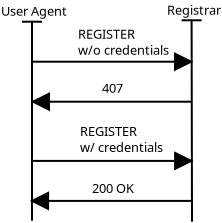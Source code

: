 <?xml version="1.0" encoding="UTF-8"?>
<dia:diagram xmlns:dia="http://www.lysator.liu.se/~alla/dia/"><dia:layer name="Background" visible="true"><dia:object type="Standard - Line" version="0" id="O0"><dia:attribute name="obj_pos"><dia:point val="1.85,1.05"/></dia:attribute><dia:attribute name="obj_bb"><dia:rectangle val="1.8,1;1.9,11.05"/></dia:attribute><dia:attribute name="conn_endpoints"><dia:point val="1.85,1.05"/><dia:point val="1.85,11"/></dia:attribute><dia:attribute name="numcp"><dia:int val="1"/></dia:attribute><dia:connections><dia:connection handle="0" to="O6" connection="0"/></dia:connections></dia:object><dia:object type="Standard - Line" version="0" id="O1"><dia:attribute name="obj_pos"><dia:point val="9.83,0.98"/></dia:attribute><dia:attribute name="obj_bb"><dia:rectangle val="9.78,0.93;9.9,11.1"/></dia:attribute><dia:attribute name="conn_endpoints"><dia:point val="9.83,0.98"/><dia:point val="9.85,11.05"/></dia:attribute><dia:attribute name="numcp"><dia:int val="1"/></dia:attribute><dia:connections><dia:connection handle="0" to="O7" connection="0"/></dia:connections></dia:object><dia:object type="Standard - Line" version="0" id="O2"><dia:attribute name="obj_pos"><dia:point val="1.85,3.05"/></dia:attribute><dia:attribute name="obj_bb"><dia:rectangle val="1.8,2.25;9.9,3.85"/></dia:attribute><dia:attribute name="conn_endpoints"><dia:point val="1.85,3.05"/><dia:point val="9.85,3.05"/></dia:attribute><dia:attribute name="numcp"><dia:int val="1"/></dia:attribute><dia:attribute name="end_arrow"><dia:enum val="3"/></dia:attribute><dia:attribute name="end_arrow_length"><dia:real val="0.8"/></dia:attribute><dia:attribute name="end_arrow_width"><dia:real val="0.8"/></dia:attribute></dia:object><dia:object type="Standard - Line" version="0" id="O3"><dia:attribute name="obj_pos"><dia:point val="9.85,5.05"/></dia:attribute><dia:attribute name="obj_bb"><dia:rectangle val="1.8,4.25;9.9,5.85"/></dia:attribute><dia:attribute name="conn_endpoints"><dia:point val="9.85,5.05"/><dia:point val="1.85,5.05"/></dia:attribute><dia:attribute name="numcp"><dia:int val="1"/></dia:attribute><dia:attribute name="end_arrow"><dia:enum val="3"/></dia:attribute><dia:attribute name="end_arrow_length"><dia:real val="0.8"/></dia:attribute><dia:attribute name="end_arrow_width"><dia:real val="0.8"/></dia:attribute></dia:object><dia:object type="Standard - Text" version="0" id="O4"><dia:attribute name="obj_pos"><dia:point val="4.15,1.9"/></dia:attribute><dia:attribute name="obj_bb"><dia:rectangle val="4.15,1.228;8.273,3.145"/></dia:attribute><dia:attribute name="text"><dia:composite type="text"><dia:attribute name="string"><dia:string>#REGISTER
w/o credentials#</dia:string></dia:attribute><dia:attribute name="font"><dia:font family="sans" style="0" name="Courier"/></dia:attribute><dia:attribute name="height"><dia:real val="0.8"/></dia:attribute><dia:attribute name="pos"><dia:point val="4.15,1.9"/></dia:attribute><dia:attribute name="color"><dia:color val="#000000"/></dia:attribute><dia:attribute name="alignment"><dia:enum val="0"/></dia:attribute></dia:composite></dia:attribute></dia:object><dia:object type="Standard - Text" version="0" id="O5"><dia:attribute name="obj_pos"><dia:point val="5.35,4.6"/></dia:attribute><dia:attribute name="obj_bb"><dia:rectangle val="5.35,3.95;6.4,5"/></dia:attribute><dia:attribute name="text"><dia:composite type="text"><dia:attribute name="string"><dia:string>#407#</dia:string></dia:attribute><dia:attribute name="font"><dia:font family="sans" style="0" name="Courier"/></dia:attribute><dia:attribute name="height"><dia:real val="0.8"/></dia:attribute><dia:attribute name="pos"><dia:point val="5.35,4.6"/></dia:attribute><dia:attribute name="color"><dia:color val="#000000"/></dia:attribute><dia:attribute name="alignment"><dia:enum val="0"/></dia:attribute></dia:composite></dia:attribute></dia:object><dia:object type="Standard - Line" version="0" id="O6"><dia:attribute name="obj_pos"><dia:point val="1.35,1.05"/></dia:attribute><dia:attribute name="obj_bb"><dia:rectangle val="1.3,1;2.4,1.1"/></dia:attribute><dia:attribute name="conn_endpoints"><dia:point val="1.35,1.05"/><dia:point val="2.35,1.05"/></dia:attribute><dia:attribute name="numcp"><dia:int val="1"/></dia:attribute></dia:object><dia:object type="Standard - Line" version="0" id="O7"><dia:attribute name="obj_pos"><dia:point val="9.33,0.98"/></dia:attribute><dia:attribute name="obj_bb"><dia:rectangle val="9.28,0.93;10.38,1.03"/></dia:attribute><dia:attribute name="conn_endpoints"><dia:point val="9.33,0.98"/><dia:point val="10.33,0.98"/></dia:attribute><dia:attribute name="numcp"><dia:int val="1"/></dia:attribute></dia:object><dia:object type="Standard - Text" version="0" id="O8"><dia:attribute name="obj_pos"><dia:point val="0.3,0.75"/></dia:attribute><dia:attribute name="obj_bb"><dia:rectangle val="0.3,0.1;3.35,1.15"/></dia:attribute><dia:attribute name="text"><dia:composite type="text"><dia:attribute name="string"><dia:string>#User Agent#</dia:string></dia:attribute><dia:attribute name="font"><dia:font family="sans" style="0" name="Courier"/></dia:attribute><dia:attribute name="height"><dia:real val="0.8"/></dia:attribute><dia:attribute name="pos"><dia:point val="0.3,0.75"/></dia:attribute><dia:attribute name="color"><dia:color val="#000000"/></dia:attribute><dia:attribute name="alignment"><dia:enum val="0"/></dia:attribute></dia:composite></dia:attribute></dia:object><dia:object type="Standard - Text" version="0" id="O9"><dia:attribute name="obj_pos"><dia:point val="8.6,0.7"/></dia:attribute><dia:attribute name="obj_bb"><dia:rectangle val="8.6,0.05;11.1,1.1"/></dia:attribute><dia:attribute name="text"><dia:composite type="text"><dia:attribute name="string"><dia:string>#Registrar#</dia:string></dia:attribute><dia:attribute name="font"><dia:font family="sans" style="0" name="Courier"/></dia:attribute><dia:attribute name="height"><dia:real val="0.8"/></dia:attribute><dia:attribute name="pos"><dia:point val="8.6,0.7"/></dia:attribute><dia:attribute name="color"><dia:color val="#000000"/></dia:attribute><dia:attribute name="alignment"><dia:enum val="0"/></dia:attribute></dia:composite></dia:attribute></dia:object><dia:object type="Standard - Line" version="0" id="O10"><dia:attribute name="obj_pos"><dia:point val="1.855,8.01"/></dia:attribute><dia:attribute name="obj_bb"><dia:rectangle val="1.805,7.21;9.905,8.81"/></dia:attribute><dia:attribute name="conn_endpoints"><dia:point val="1.855,8.01"/><dia:point val="9.855,8.01"/></dia:attribute><dia:attribute name="numcp"><dia:int val="1"/></dia:attribute><dia:attribute name="end_arrow"><dia:enum val="3"/></dia:attribute><dia:attribute name="end_arrow_length"><dia:real val="0.8"/></dia:attribute><dia:attribute name="end_arrow_width"><dia:real val="0.8"/></dia:attribute></dia:object><dia:object type="Standard - Text" version="0" id="O11"><dia:attribute name="obj_pos"><dia:point val="4.255,6.76"/></dia:attribute><dia:attribute name="obj_bb"><dia:rectangle val="4.255,6.088;8.027,8.005"/></dia:attribute><dia:attribute name="text"><dia:composite type="text"><dia:attribute name="string"><dia:string>#REGISTER
w/ credentials#</dia:string></dia:attribute><dia:attribute name="font"><dia:font family="sans" style="0" name="Courier"/></dia:attribute><dia:attribute name="height"><dia:real val="0.8"/></dia:attribute><dia:attribute name="pos"><dia:point val="4.255,6.76"/></dia:attribute><dia:attribute name="color"><dia:color val="#000000"/></dia:attribute><dia:attribute name="alignment"><dia:enum val="0"/></dia:attribute></dia:composite></dia:attribute></dia:object><dia:object type="Standard - Line" version="0" id="O12"><dia:attribute name="obj_pos"><dia:point val="9.805,10.01"/></dia:attribute><dia:attribute name="obj_bb"><dia:rectangle val="1.755,9.21;9.855,10.81"/></dia:attribute><dia:attribute name="conn_endpoints"><dia:point val="9.805,10.01"/><dia:point val="1.805,10.01"/></dia:attribute><dia:attribute name="numcp"><dia:int val="1"/></dia:attribute><dia:attribute name="end_arrow"><dia:enum val="3"/></dia:attribute><dia:attribute name="end_arrow_length"><dia:real val="0.8"/></dia:attribute><dia:attribute name="end_arrow_width"><dia:real val="0.8"/></dia:attribute></dia:object><dia:object type="Standard - Text" version="0" id="O13"><dia:attribute name="obj_pos"><dia:point val="4.855,9.61"/></dia:attribute><dia:attribute name="obj_bb"><dia:rectangle val="4.855,8.96;6.905,10.01"/></dia:attribute><dia:attribute name="text"><dia:composite type="text"><dia:attribute name="string"><dia:string>#200 OK#</dia:string></dia:attribute><dia:attribute name="font"><dia:font family="sans" style="0" name="Courier"/></dia:attribute><dia:attribute name="height"><dia:real val="0.8"/></dia:attribute><dia:attribute name="pos"><dia:point val="4.855,9.61"/></dia:attribute><dia:attribute name="color"><dia:color val="#000000"/></dia:attribute><dia:attribute name="alignment"><dia:enum val="0"/></dia:attribute></dia:composite></dia:attribute></dia:object></dia:layer></dia:diagram>
